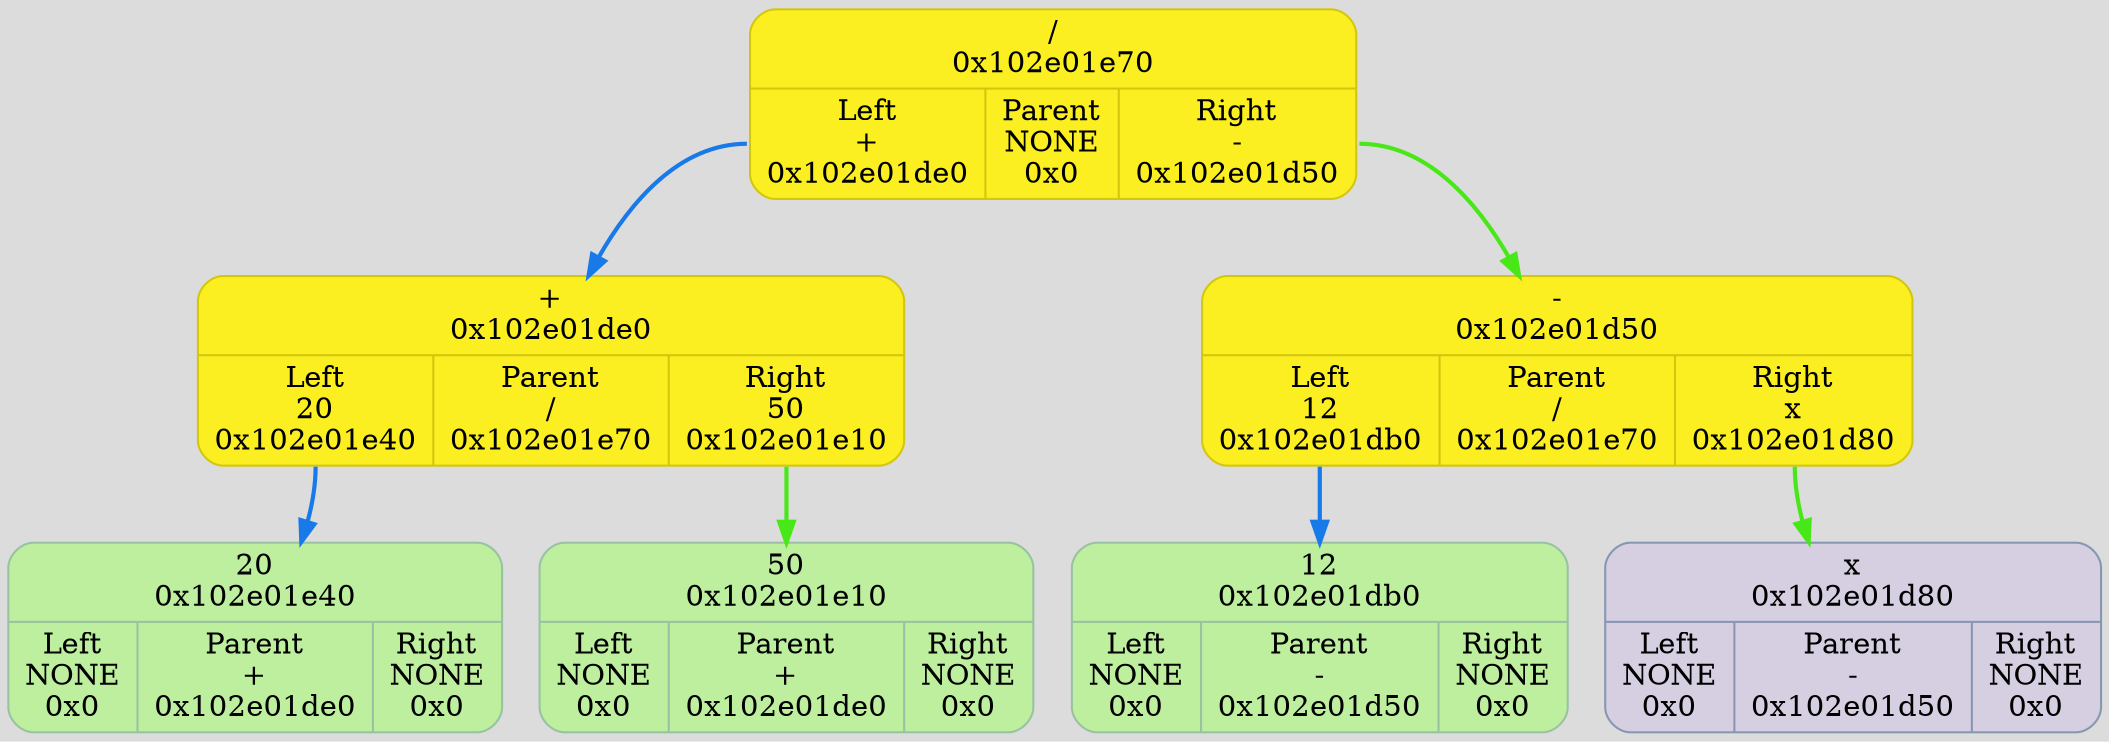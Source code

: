digraph {
	fontname = "UbuntuMono";
	bgcolor = "#DCDCDC";

	node0x102e01e70 [ shape = Mrecord; style = filled; fillcolor = "#FBEE21"; color = "#D3C70D"; fontcolor = "#000000"; label = " { /\n0x102e01e70 | { <left> Left\n+\n0x102e01de0 | Parent\nNONE\n0x0 | <right> Right\n-\n0x102e01d50 } } "; ];
	node0x102e01e70:<left> -> node0x102e01de0 [ style = "bold"; color = "#187AE8"; label = ""; ];
	node0x102e01de0 [ shape = Mrecord; style = filled; fillcolor = "#FBEE21"; color = "#D3C70D"; fontcolor = "#000000"; label = " { +\n0x102e01de0 | { <left> Left\n20\n0x102e01e40 | Parent\n/\n0x102e01e70 | <right> Right\n50\n0x102e01e10 } } "; ];
	node0x102e01de0:<left> -> node0x102e01e40 [ style = "bold"; color = "#187AE8"; label = ""; ];
	node0x102e01e40 [ shape = Mrecord; style = filled; fillcolor = "#BDEF9E"; color = "#99c2a2"; fontcolor = "#000000"; label = " { 20\n0x102e01e40 | { <left> Left\nNONE\n0x0 | Parent\n+\n0x102e01de0 | <right> Right\nNONE\n0x0 } } "; ];
	node0x102e01e10 [ shape = Mrecord; style = filled; fillcolor = "#BDEF9E"; color = "#99c2a2"; fontcolor = "#000000"; label = " { 50\n0x102e01e10 | { <left> Left\nNONE\n0x0 | Parent\n+\n0x102e01de0 | <right> Right\nNONE\n0x0 } } "; ];
	node0x102e01de0:<right> -> node0x102e01e10 [ style = "bold"; color = "#48E818"; label = ""; ];
	node0x102e01d50 [ shape = Mrecord; style = filled; fillcolor = "#FBEE21"; color = "#D3C70D"; fontcolor = "#000000"; label = " { -\n0x102e01d50 | { <left> Left\n12\n0x102e01db0 | Parent\n/\n0x102e01e70 | <right> Right\nx\n0x102e01d80 } } "; ];
	node0x102e01d50:<left> -> node0x102e01db0 [ style = "bold"; color = "#187AE8"; label = ""; ];
	node0x102e01db0 [ shape = Mrecord; style = filled; fillcolor = "#BDEF9E"; color = "#99c2a2"; fontcolor = "#000000"; label = " { 12\n0x102e01db0 | { <left> Left\nNONE\n0x0 | Parent\n-\n0x102e01d50 | <right> Right\nNONE\n0x0 } } "; ];
	node0x102e01d80 [ shape = Mrecord; style = filled; fillcolor = "#D5CFE1"; color = "#8797b2"; fontcolor = "#000000"; label = " { x\n0x102e01d80 | { <left> Left\nNONE\n0x0 | Parent\n-\n0x102e01d50 | <right> Right\nNONE\n0x0 } } "; ];
	node0x102e01d50:<right> -> node0x102e01d80 [ style = "bold"; color = "#48E818"; label = ""; ];
	node0x102e01e70:<right> -> node0x102e01d50 [ style = "bold"; color = "#48E818"; label = ""; ];
}
